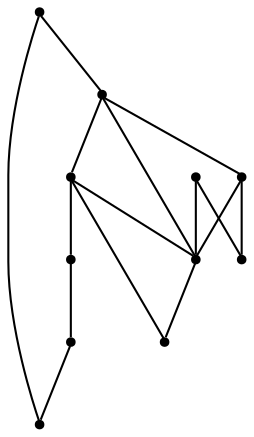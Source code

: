 graph {
  node [shape=point,comment="{\"directed\":false,\"doi\":\"10.1007/978-3-030-35802-0_34\",\"figure\":\"3 (2)\"}"]

  v0 [pos="1220.9310037190369,501.4165534315539"]
  v1 [pos="1254.4134214694502,472.39973358495405"]
  v2 [pos="1266.8998021396549,429.8852929147403"]
  v3 [pos="1254.4134214694502,387.37492185338294"]
  v4 [pos="1220.9310037190369,358.3581020067831"]
  v5 [pos="1112.8106314868173,452.0427870340291"]
  v6 [pos="1136.7685852691857,489.31480844565453"]
  v7 [pos="1177.074008444375,507.72164930274624"]
  v8 [pos="1177.074008444375,352.05300613559075"]
  v9 [pos="1136.7685852691857,370.45577738382616"]
  v10 [pos="1112.810631486817,407.7321227548614"]

  v0 -- v7 [id="-1",pos="1220.9310037190369,501.4165534315539 1210.9864951960112,505.9756675161096 1199.918003710271,508.51347436967126 1188.255904519716,508.5134743696713 1184.4592130204003,508.5134743696713 1180.725415997888,508.244445026225 1177.074008444375,507.72164930274624"]
  v6 -- v9 [id="-2",pos="1136.7685852691857,489.31480844565453 1136.7685852691857,370.45577738382616 1136.7685852691857,370.45577738382616 1136.7685852691857,370.45577738382616"]
  v7 -- v4 [id="-3",pos="1177.074008444375,507.72164930274624 1220.9310037190369,358.3581020067831 1220.9310037190369,358.3581020067831 1220.9310037190369,358.3581020067831"]
  v7 -- v6 [id="-4",pos="1177.074008444375,507.72164930274624 1136.7685852691857,489.31480844565453 1136.7685852691857,489.31480844565453 1136.7685852691857,489.31480844565453"]
  v4 -- v9 [id="-5",pos="1220.9310037190369,358.3581020067831 1136.7685852691857,370.45577738382616 1136.7685852691857,370.45577738382616 1136.7685852691857,370.45577738382616"]
  v10 -- v5 [id="-6",pos="1112.810631486817,407.7321227548614 1110.7273041414865,414.74638798741836 1109.6224671944888,422.18255012193845 1109.6224671944888,429.8768993464742 1109.6224671944888,437.57838111260173 1110.729353424071,445.02119689605115 1112.8106314868173,452.0427870340291"]
  v10 -- v9 [id="-7",pos="1112.810631486817,407.7321227548614 1117.0808783800492,393.067216341542 1125.5245867286667,380.19004121834996 1136.7685852691857,370.45577738382616"]
  v8 -- v4 [id="-8",pos="1177.074008444375,352.05300613559075 1180.7231661703966,351.5095157972097 1184.4580691549818,351.2403243232771 1188.255904519716,351.2403243232771 1199.921224107396,351.24032432327704 1210.9926081047822,353.7795329612312 1220.9310037190369,358.3581020067831"]
  v9 -- v7 [id="-9",pos="1136.7685852691857,370.45577738382616 1177.074008444375,507.72164930274624 1177.074008444375,507.72164930274624 1177.074008444375,507.72164930274624"]
  v6 -- v5 [id="-10",pos="1136.7685852691857,489.31480844565453 1125.5336261114674,479.5742551168031 1117.089416938532,466.7015408170852 1112.8106314868173,452.0427870340291"]
  v9 -- v8 [id="-11",pos="1136.7685852691857,370.45577738382616 1147.894999914891,360.7880713715558 1161.7726353210148,354.20819325265313 1177.074008444375,352.05300613559075"]
  v4 -- v3 [id="-13",pos="1220.9310037190369,358.3581020067831 1234.6937080156147,364.6260447582299 1246.3113821401125,374.7616357195043 1254.4134214694502,387.37492185338294"]
  v3 -- v2 [id="-14",pos="1254.4134214694502,387.37492185338294 1262.3159509885204,399.6234179685142 1266.8934115036761,414.2153080249742 1266.8998021396549,429.8852929147403"]
  v2 -- v1 [id="-15",pos="1266.8998021396549,429.8852929147403 1266.8934115036761,445.54487524440094 1262.3122181490107,460.14227755449383 1254.4134214694502,472.39973358495405"]
  v1 -- v0 [id="-16",pos="1254.4134214694502,472.39973358495405 1246.300548099212,485.0027178828359 1234.683612914097,495.1342998096836 1220.9310037190369,501.4165534315539"]
}